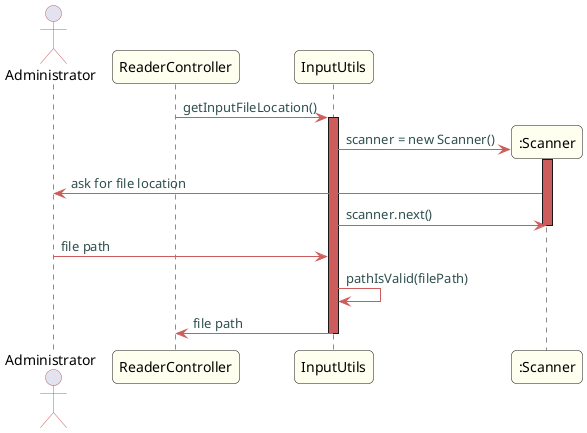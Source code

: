@startuml

skinparam titleBorderRoundCorner 10
skinparam titleBorderThickness 3
skinparam titleBorderColor indianred
skinparam titleBackgroundColor ivory
skinparam FontName quicksand

skinparam actor {
  BorderColor indianred
  }

skinparam sequence {
  LifeLineBackgroundColor indianred
  ParticipantBackgroundColor ivory
}

skinparam roundcorner 10

skinparam component {
  arrowThickness 1
  ArrowFontName Verdana
  ArrowColor indianred
  ArrowFontColor darkslategrey
}


actor Administrator
ReaderController -> InputUtils: getInputFileLocation()
activate InputUtils
create ":Scanner"
InputUtils -> ":Scanner": scanner = new Scanner()
activate ":Scanner"
":Scanner" -> Administrator: ask for file location
InputUtils -> ":Scanner": scanner.next()
deactivate ":Scanner"
Administrator -> InputUtils: file path

InputUtils -> InputUtils: pathIsValid(filePath)
InputUtils -> ReaderController: file path
deactivate InputUtils

@enduml